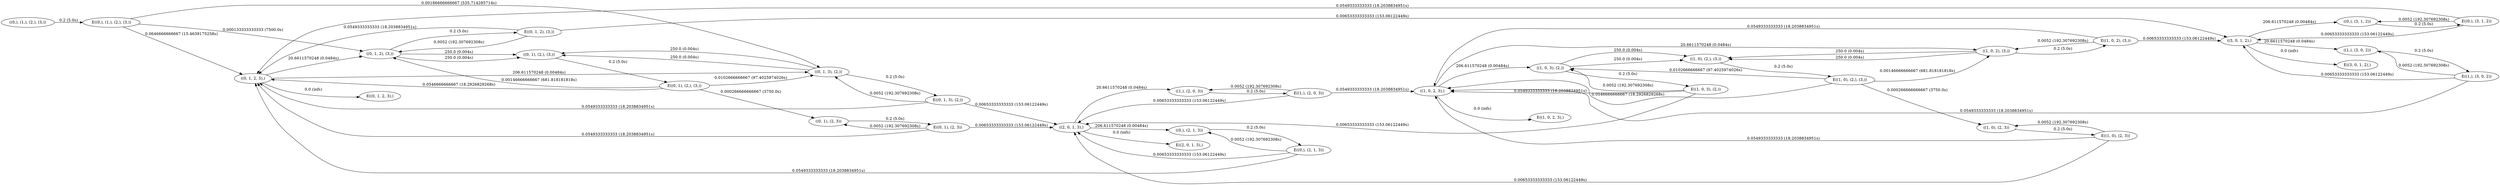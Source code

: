 digraph markov_chain { 
rankdir=LR;
"((0,), (1,), (2,), (3,))" -> "E((0,), (1,), (2,), (3,))" [ label = "0.2 (5.0s)" ]; 
"E((0,), (1,), (2,), (3,))" -> "((0, 1, 2, 3),)" [label = "0.0646666666667 (15.4639175258s)" ]; 
"E((0,), (1,), (2,), (3,))" -> "((0, 1, 2), (3,))" [label = "0.000133333333333 (7500.0s)" ]; 
"E((0,), (1,), (2,), (3,))" -> "((0, 1, 3), (2,))" [label = "0.00186666666667 (535.714285714s)" ]; 
"((0, 1, 2, 3),)" -> "E((0, 1, 2, 3),)" [ label = "0.0 (infs)" ]; 
"((0, 1, 2, 3),)" -> "((0, 1, 2), (3,))" [ label = "20.6611570248 (0.0484s)" ]; 
"((0, 1, 2, 3),)" -> "((0, 1, 3), (2,))" [ label = "206.611570248 (0.00484s)" ]; 
"((0, 1, 3), (2,))" -> "E((0, 1, 3), (2,))" [ label = "0.2 (5.0s)" ]; 
"E((0, 1, 3), (2,))" -> "((0, 1, 2, 3),)" [label = "0.0549333333333 (18.2038834951s)" ]; 
"E((0, 1, 3), (2,))" -> "((0, 1, 3), (2,))" [label = "0.0052 (192.307692308s)" ]; 
"E((0, 1, 3), (2,))" -> "((2, 0, 1, 3),)" [label = "0.00653333333333 (153.06122449s)" ]; 
"((0, 1, 3), (2,))" -> "((0, 1), (2,), (3,))" [ label = "250.0 (0.004s)" ]; 
"((0, 1, 3), (2,))" -> "((0, 1), (2,), (3,))" [ label = "250.0 (0.004s)" ]; 
"((0, 1, 2), (3,))" -> "E((0, 1, 2), (3,))" [ label = "0.2 (5.0s)" ]; 
"E((0, 1, 2), (3,))" -> "((0, 1, 2, 3),)" [label = "0.0549333333333 (18.2038834951s)" ]; 
"E((0, 1, 2), (3,))" -> "((3, 0, 1, 2),)" [label = "0.00653333333333 (153.06122449s)" ]; 
"E((0, 1, 2), (3,))" -> "((0, 1, 2), (3,))" [label = "0.0052 (192.307692308s)" ]; 
"((0, 1, 2), (3,))" -> "((0, 1), (2,), (3,))" [ label = "250.0 (0.004s)" ]; 
"((0, 1, 2), (3,))" -> "((0, 1), (2,), (3,))" [ label = "250.0 (0.004s)" ]; 
"((2, 0, 1, 3),)" -> "E((2, 0, 1, 3),)" [ label = "0.0 (infs)" ]; 
"((2, 0, 1, 3),)" -> "((1,), (2, 0, 3))" [ label = "20.6611570248 (0.0484s)" ]; 
"((2, 0, 1, 3),)" -> "((0,), (2, 1, 3))" [ label = "206.611570248 (0.00484s)" ]; 
"((0, 1), (2,), (3,))" -> "E((0, 1), (2,), (3,))" [ label = "0.2 (5.0s)" ]; 
"E((0, 1), (2,), (3,))" -> "((0, 1, 2), (3,))" [label = "0.00146666666667 (681.818181818s)" ]; 
"E((0, 1), (2,), (3,))" -> "((0, 1, 2, 3),)" [label = "0.0546666666667 (18.2926829268s)" ]; 
"E((0, 1), (2,), (3,))" -> "((0, 1), (2, 3))" [label = "0.000266666666667 (3750.0s)" ]; 
"E((0, 1), (2,), (3,))" -> "((0, 1, 3), (2,))" [label = "0.0102666666667 (97.4025974026s)" ]; 
"((3, 0, 1, 2),)" -> "E((3, 0, 1, 2),)" [ label = "0.0 (infs)" ]; 
"((3, 0, 1, 2),)" -> "((1,), (3, 0, 2))" [ label = "20.6611570248 (0.0484s)" ]; 
"((3, 0, 1, 2),)" -> "((0,), (3, 1, 2))" [ label = "206.611570248 (0.00484s)" ]; 
"((1,), (2, 0, 3))" -> "E((1,), (2, 0, 3))" [ label = "0.2 (5.0s)" ]; 
"E((1,), (2, 0, 3))" -> "((1,), (2, 0, 3))" [label = "0.0052 (192.307692308s)" ]; 
"E((1,), (2, 0, 3))" -> "((1, 0, 2, 3),)" [label = "0.0549333333333 (18.2038834951s)" ]; 
"E((1,), (2, 0, 3))" -> "((2, 0, 1, 3),)" [label = "0.00653333333333 (153.06122449s)" ]; 
"((0,), (2, 1, 3))" -> "E((0,), (2, 1, 3))" [ label = "0.2 (5.0s)" ]; 
"E((0,), (2, 1, 3))" -> "((0, 1, 2, 3),)" [label = "0.0549333333333 (18.2038834951s)" ]; 
"E((0,), (2, 1, 3))" -> "((0,), (2, 1, 3))" [label = "0.0052 (192.307692308s)" ]; 
"E((0,), (2, 1, 3))" -> "((2, 0, 1, 3),)" [label = "0.00653333333333 (153.06122449s)" ]; 
"((1,), (3, 0, 2))" -> "E((1,), (3, 0, 2))" [ label = "0.2 (5.0s)" ]; 
"E((1,), (3, 0, 2))" -> "((1, 0, 2, 3),)" [label = "0.0549333333333 (18.2038834951s)" ]; 
"E((1,), (3, 0, 2))" -> "((3, 0, 1, 2),)" [label = "0.00653333333333 (153.06122449s)" ]; 
"E((1,), (3, 0, 2))" -> "((1,), (3, 0, 2))" [label = "0.0052 (192.307692308s)" ]; 
"((0, 1), (2, 3))" -> "E((0, 1), (2, 3))" [ label = "0.2 (5.0s)" ]; 
"E((0, 1), (2, 3))" -> "((0, 1, 2, 3),)" [label = "0.0549333333333 (18.2038834951s)" ]; 
"E((0, 1), (2, 3))" -> "((0, 1), (2, 3))" [label = "0.0052 (192.307692308s)" ]; 
"E((0, 1), (2, 3))" -> "((2, 0, 1, 3),)" [label = "0.00653333333333 (153.06122449s)" ]; 
"((1, 0, 2, 3),)" -> "E((1, 0, 2, 3),)" [ label = "0.0 (infs)" ]; 
"((1, 0, 2, 3),)" -> "((1, 0, 3), (2,))" [ label = "206.611570248 (0.00484s)" ]; 
"((1, 0, 2, 3),)" -> "((1, 0, 2), (3,))" [ label = "20.6611570248 (0.0484s)" ]; 
"((1, 0, 3), (2,))" -> "E((1, 0, 3), (2,))" [ label = "0.2 (5.0s)" ]; 
"E((1, 0, 3), (2,))" -> "((1, 0, 3), (2,))" [label = "0.0052 (192.307692308s)" ]; 
"E((1, 0, 3), (2,))" -> "((1, 0, 2, 3),)" [label = "0.0549333333333 (18.2038834951s)" ]; 
"E((1, 0, 3), (2,))" -> "((2, 0, 1, 3),)" [label = "0.00653333333333 (153.06122449s)" ]; 
"((1, 0, 3), (2,))" -> "((1, 0), (2,), (3,))" [ label = "250.0 (0.004s)" ]; 
"((1, 0, 3), (2,))" -> "((1, 0), (2,), (3,))" [ label = "250.0 (0.004s)" ]; 
"((0,), (3, 1, 2))" -> "E((0,), (3, 1, 2))" [ label = "0.2 (5.0s)" ]; 
"E((0,), (3, 1, 2))" -> "((0, 1, 2, 3),)" [label = "0.0549333333333 (18.2038834951s)" ]; 
"E((0,), (3, 1, 2))" -> "((3, 0, 1, 2),)" [label = "0.00653333333333 (153.06122449s)" ]; 
"E((0,), (3, 1, 2))" -> "((0,), (3, 1, 2))" [label = "0.0052 (192.307692308s)" ]; 
"((1, 0, 2), (3,))" -> "E((1, 0, 2), (3,))" [ label = "0.2 (5.0s)" ]; 
"E((1, 0, 2), (3,))" -> "((1, 0, 2, 3),)" [label = "0.0549333333333 (18.2038834951s)" ]; 
"E((1, 0, 2), (3,))" -> "((3, 0, 1, 2),)" [label = "0.00653333333333 (153.06122449s)" ]; 
"E((1, 0, 2), (3,))" -> "((1, 0, 2), (3,))" [label = "0.0052 (192.307692308s)" ]; 
"((1, 0, 2), (3,))" -> "((1, 0), (2,), (3,))" [ label = "250.0 (0.004s)" ]; 
"((1, 0, 2), (3,))" -> "((1, 0), (2,), (3,))" [ label = "250.0 (0.004s)" ]; 
"((1, 0), (2,), (3,))" -> "E((1, 0), (2,), (3,))" [ label = "0.2 (5.0s)" ]; 
"E((1, 0), (2,), (3,))" -> "((1, 0, 2, 3),)" [label = "0.0546666666667 (18.2926829268s)" ]; 
"E((1, 0), (2,), (3,))" -> "((1, 0), (2, 3))" [label = "0.000266666666667 (3750.0s)" ]; 
"E((1, 0), (2,), (3,))" -> "((1, 0, 3), (2,))" [label = "0.0102666666667 (97.4025974026s)" ]; 
"E((1, 0), (2,), (3,))" -> "((1, 0, 2), (3,))" [label = "0.00146666666667 (681.818181818s)" ]; 
"((1, 0), (2, 3))" -> "E((1, 0), (2, 3))" [ label = "0.2 (5.0s)" ]; 
"E((1, 0), (2, 3))" -> "((1, 0), (2, 3))" [label = "0.0052 (192.307692308s)" ]; 
"E((1, 0), (2, 3))" -> "((1, 0, 2, 3),)" [label = "0.0549333333333 (18.2038834951s)" ]; 
"E((1, 0), (2, 3))" -> "((2, 0, 1, 3),)" [label = "0.00653333333333 (153.06122449s)" ]; 
}
